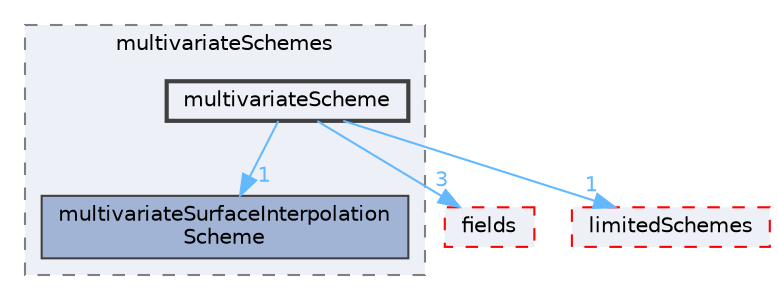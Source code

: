 digraph "src/finiteVolume/interpolation/surfaceInterpolation/multivariateSchemes/multivariateScheme"
{
 // LATEX_PDF_SIZE
  bgcolor="transparent";
  edge [fontname=Helvetica,fontsize=10,labelfontname=Helvetica,labelfontsize=10];
  node [fontname=Helvetica,fontsize=10,shape=box,height=0.2,width=0.4];
  compound=true
  subgraph clusterdir_5f7556748bbd257c389f2aea3abf7cc0 {
    graph [ bgcolor="#edf0f7", pencolor="grey50", label="multivariateSchemes", fontname=Helvetica,fontsize=10 style="filled,dashed", URL="dir_5f7556748bbd257c389f2aea3abf7cc0.html",tooltip=""]
  dir_453c5c19221ab1f3df2671f95412c703 [label="multivariateSurfaceInterpolation\lScheme", fillcolor="#a2b4d6", color="grey25", style="filled", URL="dir_453c5c19221ab1f3df2671f95412c703.html",tooltip=""];
  dir_a36c8453882c7b9cc89dae802851deac [label="multivariateScheme", fillcolor="#edf0f7", color="grey25", style="filled,bold", URL="dir_a36c8453882c7b9cc89dae802851deac.html",tooltip=""];
  }
  dir_25ab4a83a983f7bb7a38b7f63bb141b7 [label="fields", fillcolor="#edf0f7", color="red", style="filled,dashed", URL="dir_25ab4a83a983f7bb7a38b7f63bb141b7.html",tooltip=""];
  dir_3b094e1ce2b3f641da0071aec2c4e694 [label="limitedSchemes", fillcolor="#edf0f7", color="red", style="filled,dashed", URL="dir_3b094e1ce2b3f641da0071aec2c4e694.html",tooltip=""];
  dir_a36c8453882c7b9cc89dae802851deac->dir_25ab4a83a983f7bb7a38b7f63bb141b7 [headlabel="3", labeldistance=1.5 headhref="dir_002502_001332.html" href="dir_002502_001332.html" color="steelblue1" fontcolor="steelblue1"];
  dir_a36c8453882c7b9cc89dae802851deac->dir_3b094e1ce2b3f641da0071aec2c4e694 [headlabel="1", labeldistance=1.5 headhref="dir_002502_002165.html" href="dir_002502_002165.html" color="steelblue1" fontcolor="steelblue1"];
  dir_a36c8453882c7b9cc89dae802851deac->dir_453c5c19221ab1f3df2671f95412c703 [headlabel="1", labeldistance=1.5 headhref="dir_002502_002505.html" href="dir_002502_002505.html" color="steelblue1" fontcolor="steelblue1"];
}
